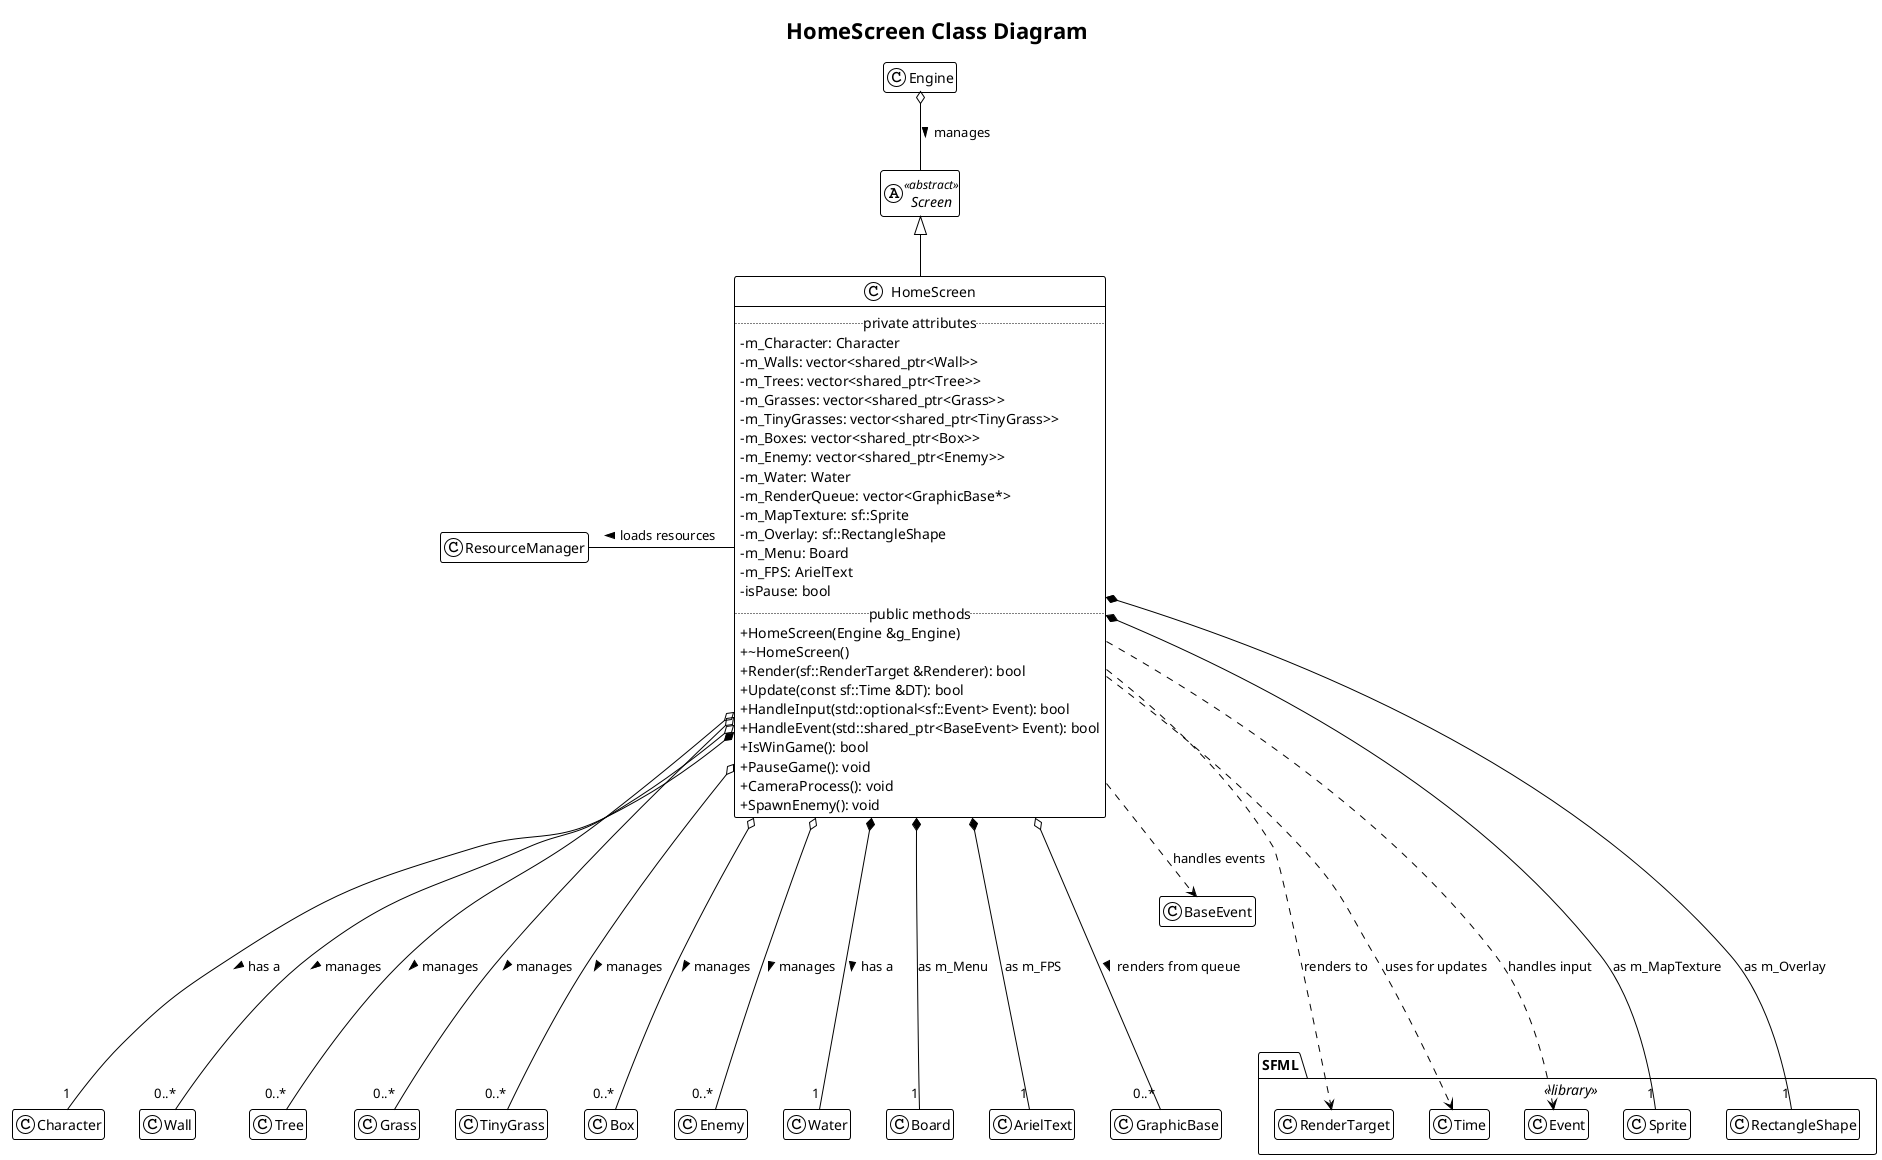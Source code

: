 @startuml
!theme plain
title HomeScreen Class Diagram

' Settings for better readability
skinparam classAttributeIconSize 0
hide empty members

' --- Parent Class & Core Dependencies ---
class Engine
abstract class Screen <<abstract>>

' --- SFML Library Classes ---
package SFML <<library>> {
    class RenderTarget
    class Time
    class Event
    class Sprite
    class RectangleShape
}

' --- Game Entity & Graphic Classes ---

class Character
class Wall
class Tree
class Grass
class TinyGrass
class Box
class Enemy
class Water
class Board
class ArielText
class GraphicBase


' --- Event System ---
    class BaseEvent



' --- The HomeScreen Class ---
class HomeScreen {
    .. private attributes ..
    - m_Character: Character
    - m_Walls: vector<shared_ptr<Wall>>
    - m_Trees: vector<shared_ptr<Tree>>
    - m_Grasses: vector<shared_ptr<Grass>>
    - m_TinyGrasses: vector<shared_ptr<TinyGrass>>
    - m_Boxes: vector<shared_ptr<Box>>
    - m_Enemy: vector<shared_ptr<Enemy>>
    - m_Water: Water
    - m_RenderQueue: vector<GraphicBase*>
    - m_MapTexture: sf::Sprite
    - m_Overlay: sf::RectangleShape
    - m_Menu: Board
    - m_FPS: ArielText
    - isPause: bool
    .. public methods ..
    + HomeScreen(Engine &g_Engine)
    + ~HomeScreen()
    + Render(sf::RenderTarget &Renderer): bool
    + Update(const sf::Time &DT): bool
    + HandleInput(std::optional<sf::Event> Event): bool
    + HandleEvent(std::shared_ptr<BaseEvent> Event): bool
    + IsWinGame(): bool
    + PauseGame(): void
    + CameraProcess(): void
    + SpawnEnemy(): void
}


' --- RELATIONSHIPS ---

' ==> Inheritance (Is-A)
Screen <|-- HomeScreen

' ==> Aggregation (Screen holds a reference back to its owner)
Engine o-- Screen : manages >

' ==> Composition (HomeScreen OWNS these members directly)
HomeScreen *---- "1" Character : has a >
HomeScreen *---- "1" Water : has a >
HomeScreen *---- "1" SFML.Sprite : as m_MapTexture
HomeScreen *---- "1" SFML.RectangleShape : as m_Overlay
HomeScreen *---- "1" Board : as m_Menu
HomeScreen *---- "1" ArielText : as m_FPS

' ==> Shared Ownership / Aggregation (HomeScreen manages collections of entities)
' Using Aggregation (o--) to represent shared_ptr and raw pointer collections
HomeScreen o---- "0..*" Wall : manages >
HomeScreen o---- "0..*" Tree : manages >
HomeScreen o---- "0..*" Grass : manages >
HomeScreen o---- "0..*" TinyGrass : manages >
HomeScreen o---- "0..*" Box : manages >
HomeScreen o---- "0..*" Enemy : manages >
HomeScreen o---- "0..*" GraphicBase : renders from queue >
HomeScreen --l ResourceManager : loads resources >

' ==> Dependencies (Uses-A, inherited from Screen)
HomeScreen ..> SFML.RenderTarget : renders to
HomeScreen ..> SFML.Time : uses for updates
HomeScreen ..> SFML.Event : handles input
HomeScreen ..> BaseEvent : handles events

@enduml
